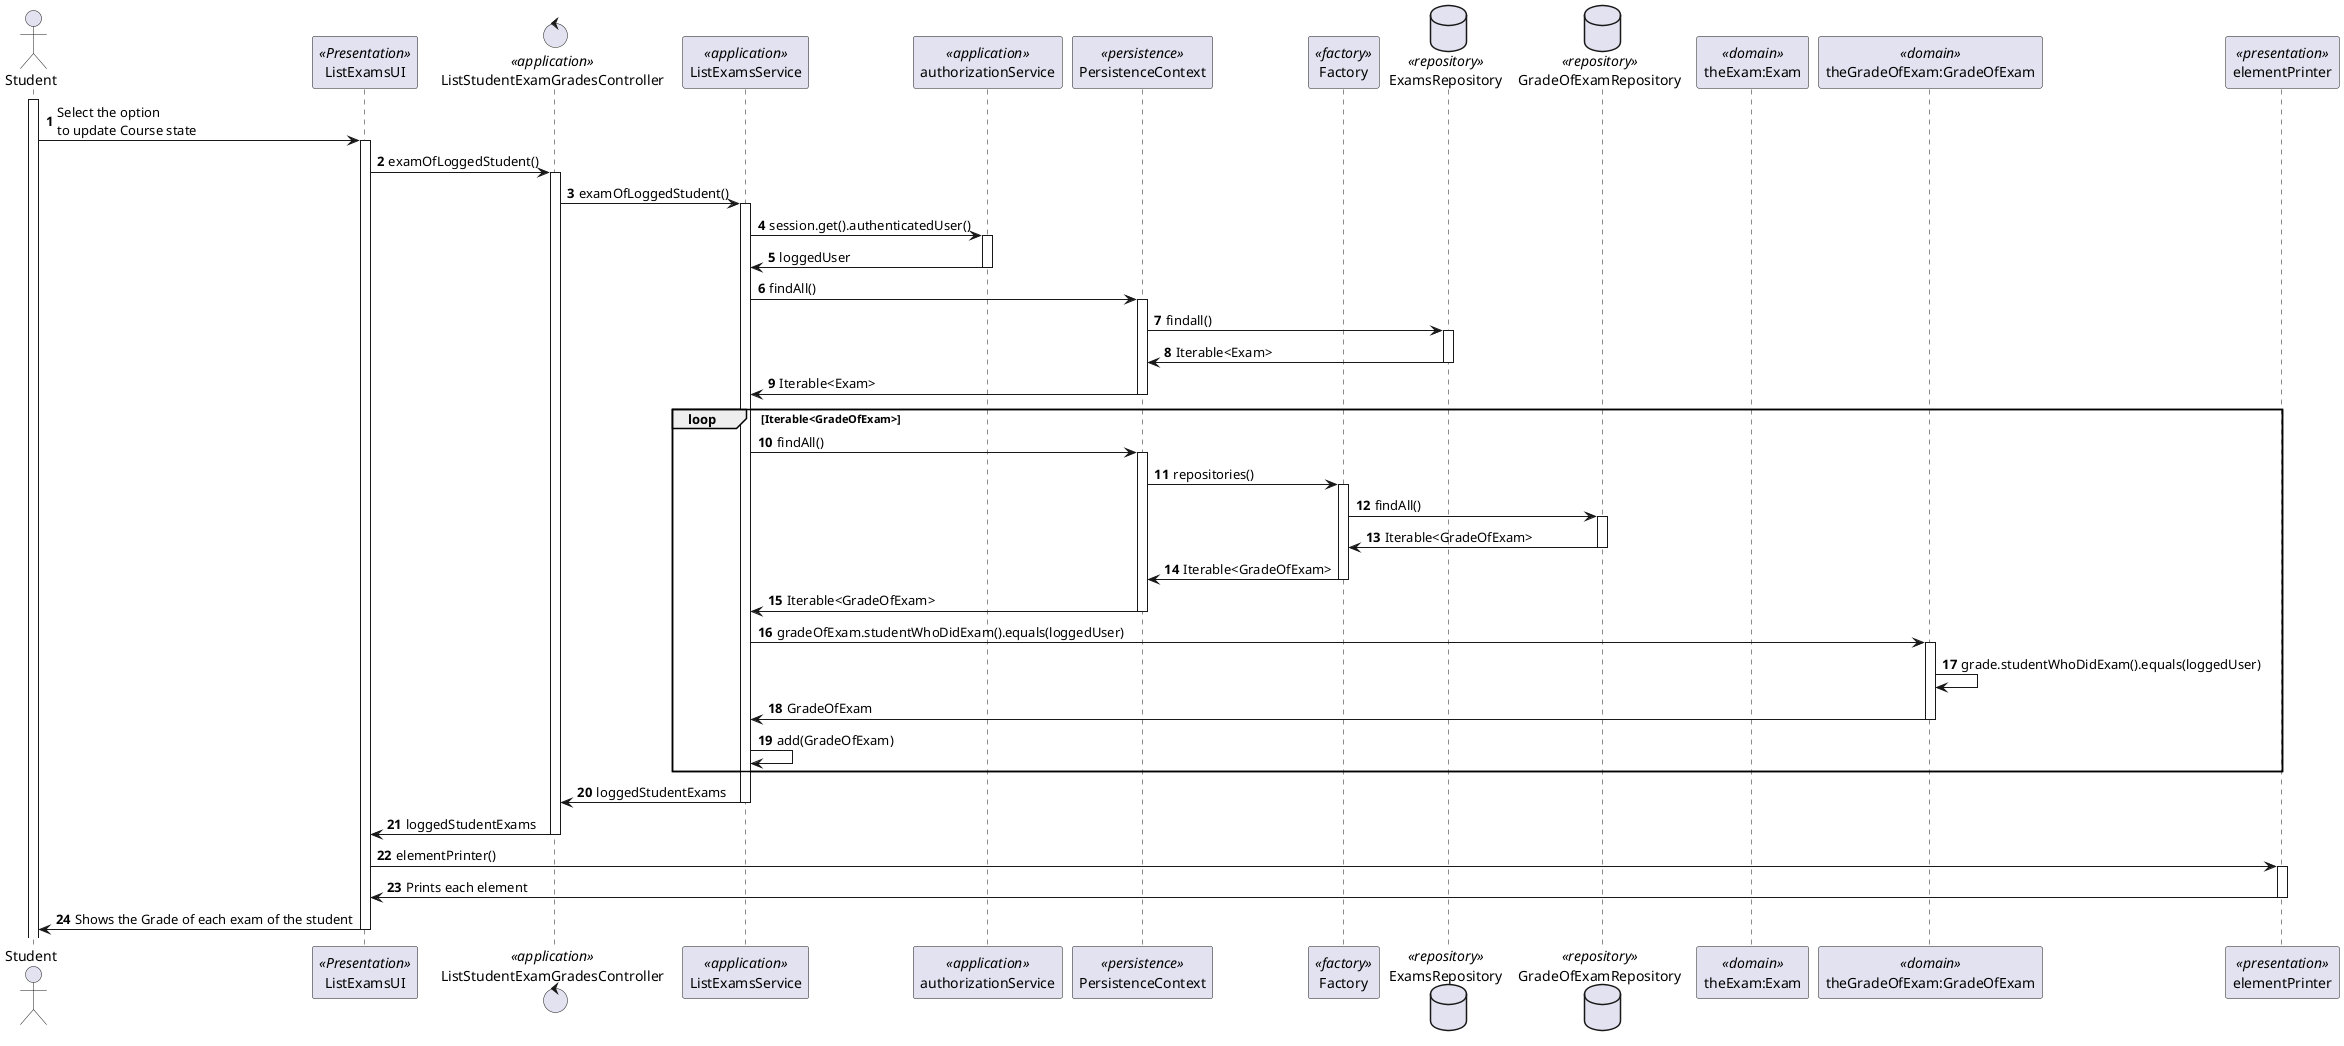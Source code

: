 @startuml
'https://plantuml.com/sequence-diagram

autonumber

actor Student as Actor
activate Actor
participant ListExamsUI as UI <<Presentation>>
control ListStudentExamGradesController as Controller <<application>>
participant ListExamsService as Service <<application>>
participant authorizationService as AuthService <<application>>
participant PersistenceContext as Persistence <<persistence>>
participant Factory as Factory <<factory>>
database ExamsRepository as Repository <<repository>>
database GradeOfExamRepository as gradeOfExamRepository <<repository>>
participant "theExam:Exam" as Exam <<domain>>
participant "theGradeOfExam:GradeOfExam" as GradeOfExam <<domain>>
participant elementPrinter as Printer <<presentation>>

Actor -> UI: Select the option \nto update Course state
activate UI
UI -> Controller: examOfLoggedStudent()
activate Controller
Controller -> Service: examOfLoggedStudent()
activate Service
Service -> AuthService: session.get().authenticatedUser()
activate AuthService
AuthService -> Service: loggedUser
deactivate AuthService
Service -> Persistence: findAll()
activate Persistence
Persistence -> Repository: findall()
activate Repository
Repository -> Persistence: Iterable<Exam>
deactivate Repository
Persistence -> Service: Iterable<Exam>
deactivate Persistence
    loop Iterable<GradeOfExam>
        Service -> Persistence: findAll()
        activate Persistence
        Persistence -> Factory: repositories()
        activate Factory
        Factory -> gradeOfExamRepository: findAll()
        activate gradeOfExamRepository
        gradeOfExamRepository -> Factory: Iterable<GradeOfExam>
        deactivate gradeOfExamRepository
        Factory -> Persistence: Iterable<GradeOfExam>
        deactivate Factory
        Persistence -> Service: Iterable<GradeOfExam>
        deactivate Persistence
        Service -> GradeOfExam: gradeOfExam.studentWhoDidExam().equals(loggedUser)
        activate GradeOfExam
        GradeOfExam -> GradeOfExam: grade.studentWhoDidExam().equals(loggedUser)
        GradeOfExam -> Service: GradeOfExam
        deactivate GradeOfExam
        Service -> Service: add(GradeOfExam)
    end
Service -> Controller: loggedStudentExams
deactivate Service
Controller -> UI: loggedStudentExams
deactivate Controller
UI -> Printer: elementPrinter()
activate Printer
Printer -> UI: Prints each element
deactivate Printer
UI -> Actor: Shows the Grade of each exam of the student
deactivate UI


@enduml